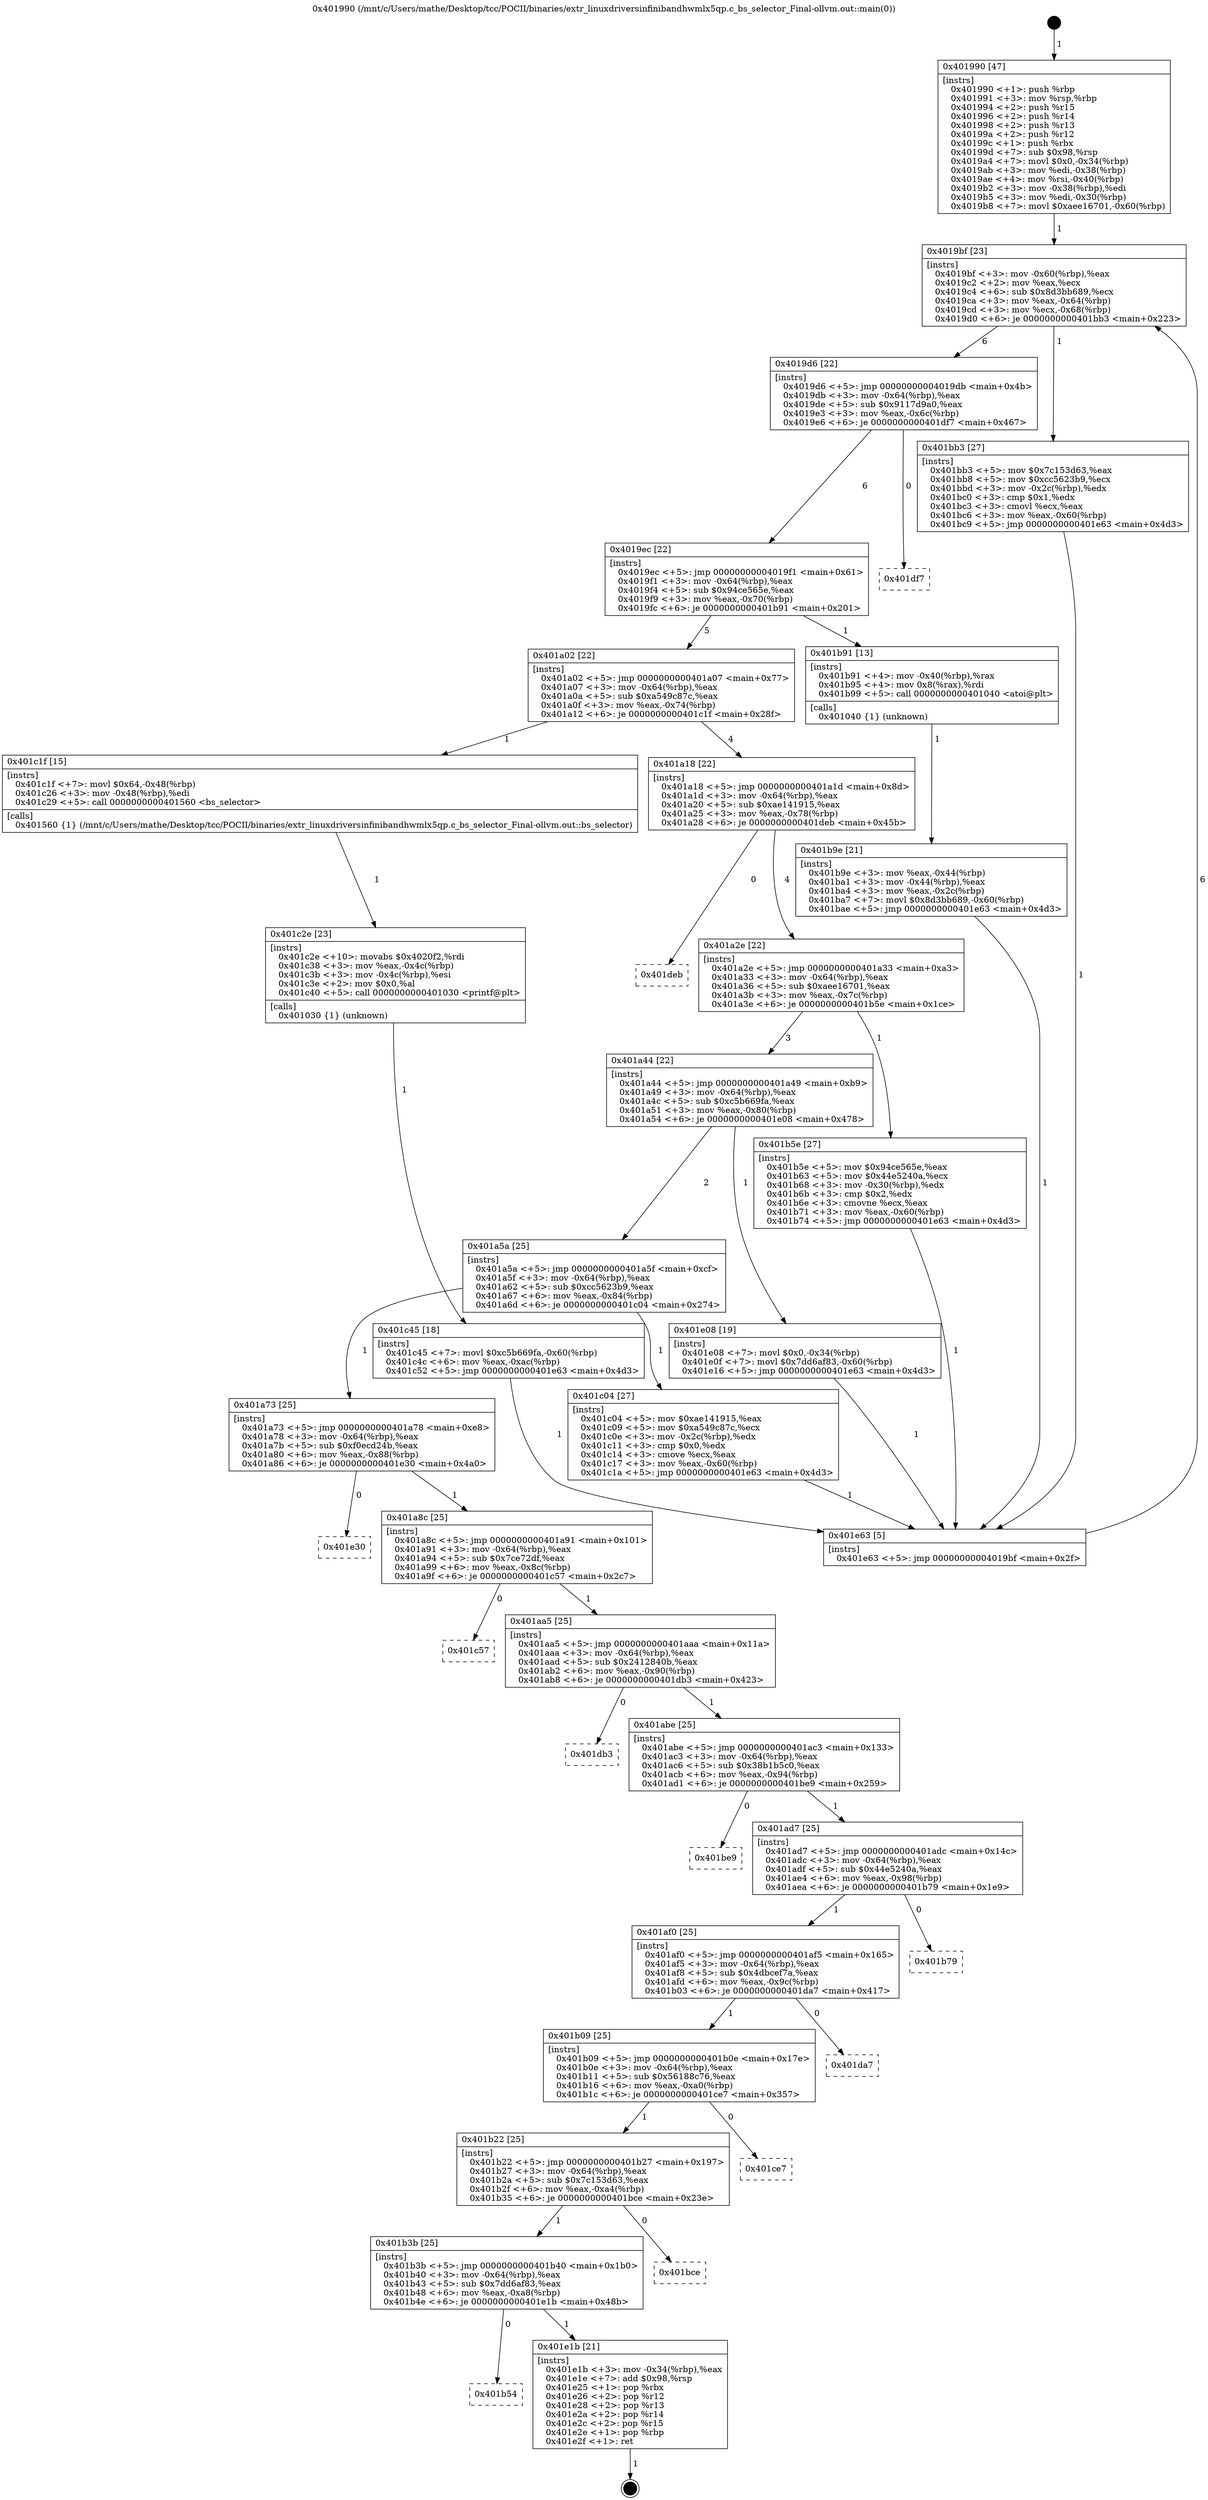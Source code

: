 digraph "0x401990" {
  label = "0x401990 (/mnt/c/Users/mathe/Desktop/tcc/POCII/binaries/extr_linuxdriversinfinibandhwmlx5qp.c_bs_selector_Final-ollvm.out::main(0))"
  labelloc = "t"
  node[shape=record]

  Entry [label="",width=0.3,height=0.3,shape=circle,fillcolor=black,style=filled]
  "0x4019bf" [label="{
     0x4019bf [23]\l
     | [instrs]\l
     &nbsp;&nbsp;0x4019bf \<+3\>: mov -0x60(%rbp),%eax\l
     &nbsp;&nbsp;0x4019c2 \<+2\>: mov %eax,%ecx\l
     &nbsp;&nbsp;0x4019c4 \<+6\>: sub $0x8d3bb689,%ecx\l
     &nbsp;&nbsp;0x4019ca \<+3\>: mov %eax,-0x64(%rbp)\l
     &nbsp;&nbsp;0x4019cd \<+3\>: mov %ecx,-0x68(%rbp)\l
     &nbsp;&nbsp;0x4019d0 \<+6\>: je 0000000000401bb3 \<main+0x223\>\l
  }"]
  "0x401bb3" [label="{
     0x401bb3 [27]\l
     | [instrs]\l
     &nbsp;&nbsp;0x401bb3 \<+5\>: mov $0x7c153d63,%eax\l
     &nbsp;&nbsp;0x401bb8 \<+5\>: mov $0xcc5623b9,%ecx\l
     &nbsp;&nbsp;0x401bbd \<+3\>: mov -0x2c(%rbp),%edx\l
     &nbsp;&nbsp;0x401bc0 \<+3\>: cmp $0x1,%edx\l
     &nbsp;&nbsp;0x401bc3 \<+3\>: cmovl %ecx,%eax\l
     &nbsp;&nbsp;0x401bc6 \<+3\>: mov %eax,-0x60(%rbp)\l
     &nbsp;&nbsp;0x401bc9 \<+5\>: jmp 0000000000401e63 \<main+0x4d3\>\l
  }"]
  "0x4019d6" [label="{
     0x4019d6 [22]\l
     | [instrs]\l
     &nbsp;&nbsp;0x4019d6 \<+5\>: jmp 00000000004019db \<main+0x4b\>\l
     &nbsp;&nbsp;0x4019db \<+3\>: mov -0x64(%rbp),%eax\l
     &nbsp;&nbsp;0x4019de \<+5\>: sub $0x9117d9a0,%eax\l
     &nbsp;&nbsp;0x4019e3 \<+3\>: mov %eax,-0x6c(%rbp)\l
     &nbsp;&nbsp;0x4019e6 \<+6\>: je 0000000000401df7 \<main+0x467\>\l
  }"]
  Exit [label="",width=0.3,height=0.3,shape=circle,fillcolor=black,style=filled,peripheries=2]
  "0x401df7" [label="{
     0x401df7\l
  }", style=dashed]
  "0x4019ec" [label="{
     0x4019ec [22]\l
     | [instrs]\l
     &nbsp;&nbsp;0x4019ec \<+5\>: jmp 00000000004019f1 \<main+0x61\>\l
     &nbsp;&nbsp;0x4019f1 \<+3\>: mov -0x64(%rbp),%eax\l
     &nbsp;&nbsp;0x4019f4 \<+5\>: sub $0x94ce565e,%eax\l
     &nbsp;&nbsp;0x4019f9 \<+3\>: mov %eax,-0x70(%rbp)\l
     &nbsp;&nbsp;0x4019fc \<+6\>: je 0000000000401b91 \<main+0x201\>\l
  }"]
  "0x401b54" [label="{
     0x401b54\l
  }", style=dashed]
  "0x401b91" [label="{
     0x401b91 [13]\l
     | [instrs]\l
     &nbsp;&nbsp;0x401b91 \<+4\>: mov -0x40(%rbp),%rax\l
     &nbsp;&nbsp;0x401b95 \<+4\>: mov 0x8(%rax),%rdi\l
     &nbsp;&nbsp;0x401b99 \<+5\>: call 0000000000401040 \<atoi@plt\>\l
     | [calls]\l
     &nbsp;&nbsp;0x401040 \{1\} (unknown)\l
  }"]
  "0x401a02" [label="{
     0x401a02 [22]\l
     | [instrs]\l
     &nbsp;&nbsp;0x401a02 \<+5\>: jmp 0000000000401a07 \<main+0x77\>\l
     &nbsp;&nbsp;0x401a07 \<+3\>: mov -0x64(%rbp),%eax\l
     &nbsp;&nbsp;0x401a0a \<+5\>: sub $0xa549c87c,%eax\l
     &nbsp;&nbsp;0x401a0f \<+3\>: mov %eax,-0x74(%rbp)\l
     &nbsp;&nbsp;0x401a12 \<+6\>: je 0000000000401c1f \<main+0x28f\>\l
  }"]
  "0x401e1b" [label="{
     0x401e1b [21]\l
     | [instrs]\l
     &nbsp;&nbsp;0x401e1b \<+3\>: mov -0x34(%rbp),%eax\l
     &nbsp;&nbsp;0x401e1e \<+7\>: add $0x98,%rsp\l
     &nbsp;&nbsp;0x401e25 \<+1\>: pop %rbx\l
     &nbsp;&nbsp;0x401e26 \<+2\>: pop %r12\l
     &nbsp;&nbsp;0x401e28 \<+2\>: pop %r13\l
     &nbsp;&nbsp;0x401e2a \<+2\>: pop %r14\l
     &nbsp;&nbsp;0x401e2c \<+2\>: pop %r15\l
     &nbsp;&nbsp;0x401e2e \<+1\>: pop %rbp\l
     &nbsp;&nbsp;0x401e2f \<+1\>: ret\l
  }"]
  "0x401c1f" [label="{
     0x401c1f [15]\l
     | [instrs]\l
     &nbsp;&nbsp;0x401c1f \<+7\>: movl $0x64,-0x48(%rbp)\l
     &nbsp;&nbsp;0x401c26 \<+3\>: mov -0x48(%rbp),%edi\l
     &nbsp;&nbsp;0x401c29 \<+5\>: call 0000000000401560 \<bs_selector\>\l
     | [calls]\l
     &nbsp;&nbsp;0x401560 \{1\} (/mnt/c/Users/mathe/Desktop/tcc/POCII/binaries/extr_linuxdriversinfinibandhwmlx5qp.c_bs_selector_Final-ollvm.out::bs_selector)\l
  }"]
  "0x401a18" [label="{
     0x401a18 [22]\l
     | [instrs]\l
     &nbsp;&nbsp;0x401a18 \<+5\>: jmp 0000000000401a1d \<main+0x8d\>\l
     &nbsp;&nbsp;0x401a1d \<+3\>: mov -0x64(%rbp),%eax\l
     &nbsp;&nbsp;0x401a20 \<+5\>: sub $0xae141915,%eax\l
     &nbsp;&nbsp;0x401a25 \<+3\>: mov %eax,-0x78(%rbp)\l
     &nbsp;&nbsp;0x401a28 \<+6\>: je 0000000000401deb \<main+0x45b\>\l
  }"]
  "0x401b3b" [label="{
     0x401b3b [25]\l
     | [instrs]\l
     &nbsp;&nbsp;0x401b3b \<+5\>: jmp 0000000000401b40 \<main+0x1b0\>\l
     &nbsp;&nbsp;0x401b40 \<+3\>: mov -0x64(%rbp),%eax\l
     &nbsp;&nbsp;0x401b43 \<+5\>: sub $0x7dd6af83,%eax\l
     &nbsp;&nbsp;0x401b48 \<+6\>: mov %eax,-0xa8(%rbp)\l
     &nbsp;&nbsp;0x401b4e \<+6\>: je 0000000000401e1b \<main+0x48b\>\l
  }"]
  "0x401deb" [label="{
     0x401deb\l
  }", style=dashed]
  "0x401a2e" [label="{
     0x401a2e [22]\l
     | [instrs]\l
     &nbsp;&nbsp;0x401a2e \<+5\>: jmp 0000000000401a33 \<main+0xa3\>\l
     &nbsp;&nbsp;0x401a33 \<+3\>: mov -0x64(%rbp),%eax\l
     &nbsp;&nbsp;0x401a36 \<+5\>: sub $0xaee16701,%eax\l
     &nbsp;&nbsp;0x401a3b \<+3\>: mov %eax,-0x7c(%rbp)\l
     &nbsp;&nbsp;0x401a3e \<+6\>: je 0000000000401b5e \<main+0x1ce\>\l
  }"]
  "0x401bce" [label="{
     0x401bce\l
  }", style=dashed]
  "0x401b5e" [label="{
     0x401b5e [27]\l
     | [instrs]\l
     &nbsp;&nbsp;0x401b5e \<+5\>: mov $0x94ce565e,%eax\l
     &nbsp;&nbsp;0x401b63 \<+5\>: mov $0x44e5240a,%ecx\l
     &nbsp;&nbsp;0x401b68 \<+3\>: mov -0x30(%rbp),%edx\l
     &nbsp;&nbsp;0x401b6b \<+3\>: cmp $0x2,%edx\l
     &nbsp;&nbsp;0x401b6e \<+3\>: cmovne %ecx,%eax\l
     &nbsp;&nbsp;0x401b71 \<+3\>: mov %eax,-0x60(%rbp)\l
     &nbsp;&nbsp;0x401b74 \<+5\>: jmp 0000000000401e63 \<main+0x4d3\>\l
  }"]
  "0x401a44" [label="{
     0x401a44 [22]\l
     | [instrs]\l
     &nbsp;&nbsp;0x401a44 \<+5\>: jmp 0000000000401a49 \<main+0xb9\>\l
     &nbsp;&nbsp;0x401a49 \<+3\>: mov -0x64(%rbp),%eax\l
     &nbsp;&nbsp;0x401a4c \<+5\>: sub $0xc5b669fa,%eax\l
     &nbsp;&nbsp;0x401a51 \<+3\>: mov %eax,-0x80(%rbp)\l
     &nbsp;&nbsp;0x401a54 \<+6\>: je 0000000000401e08 \<main+0x478\>\l
  }"]
  "0x401e63" [label="{
     0x401e63 [5]\l
     | [instrs]\l
     &nbsp;&nbsp;0x401e63 \<+5\>: jmp 00000000004019bf \<main+0x2f\>\l
  }"]
  "0x401990" [label="{
     0x401990 [47]\l
     | [instrs]\l
     &nbsp;&nbsp;0x401990 \<+1\>: push %rbp\l
     &nbsp;&nbsp;0x401991 \<+3\>: mov %rsp,%rbp\l
     &nbsp;&nbsp;0x401994 \<+2\>: push %r15\l
     &nbsp;&nbsp;0x401996 \<+2\>: push %r14\l
     &nbsp;&nbsp;0x401998 \<+2\>: push %r13\l
     &nbsp;&nbsp;0x40199a \<+2\>: push %r12\l
     &nbsp;&nbsp;0x40199c \<+1\>: push %rbx\l
     &nbsp;&nbsp;0x40199d \<+7\>: sub $0x98,%rsp\l
     &nbsp;&nbsp;0x4019a4 \<+7\>: movl $0x0,-0x34(%rbp)\l
     &nbsp;&nbsp;0x4019ab \<+3\>: mov %edi,-0x38(%rbp)\l
     &nbsp;&nbsp;0x4019ae \<+4\>: mov %rsi,-0x40(%rbp)\l
     &nbsp;&nbsp;0x4019b2 \<+3\>: mov -0x38(%rbp),%edi\l
     &nbsp;&nbsp;0x4019b5 \<+3\>: mov %edi,-0x30(%rbp)\l
     &nbsp;&nbsp;0x4019b8 \<+7\>: movl $0xaee16701,-0x60(%rbp)\l
  }"]
  "0x401b9e" [label="{
     0x401b9e [21]\l
     | [instrs]\l
     &nbsp;&nbsp;0x401b9e \<+3\>: mov %eax,-0x44(%rbp)\l
     &nbsp;&nbsp;0x401ba1 \<+3\>: mov -0x44(%rbp),%eax\l
     &nbsp;&nbsp;0x401ba4 \<+3\>: mov %eax,-0x2c(%rbp)\l
     &nbsp;&nbsp;0x401ba7 \<+7\>: movl $0x8d3bb689,-0x60(%rbp)\l
     &nbsp;&nbsp;0x401bae \<+5\>: jmp 0000000000401e63 \<main+0x4d3\>\l
  }"]
  "0x401b22" [label="{
     0x401b22 [25]\l
     | [instrs]\l
     &nbsp;&nbsp;0x401b22 \<+5\>: jmp 0000000000401b27 \<main+0x197\>\l
     &nbsp;&nbsp;0x401b27 \<+3\>: mov -0x64(%rbp),%eax\l
     &nbsp;&nbsp;0x401b2a \<+5\>: sub $0x7c153d63,%eax\l
     &nbsp;&nbsp;0x401b2f \<+6\>: mov %eax,-0xa4(%rbp)\l
     &nbsp;&nbsp;0x401b35 \<+6\>: je 0000000000401bce \<main+0x23e\>\l
  }"]
  "0x401e08" [label="{
     0x401e08 [19]\l
     | [instrs]\l
     &nbsp;&nbsp;0x401e08 \<+7\>: movl $0x0,-0x34(%rbp)\l
     &nbsp;&nbsp;0x401e0f \<+7\>: movl $0x7dd6af83,-0x60(%rbp)\l
     &nbsp;&nbsp;0x401e16 \<+5\>: jmp 0000000000401e63 \<main+0x4d3\>\l
  }"]
  "0x401a5a" [label="{
     0x401a5a [25]\l
     | [instrs]\l
     &nbsp;&nbsp;0x401a5a \<+5\>: jmp 0000000000401a5f \<main+0xcf\>\l
     &nbsp;&nbsp;0x401a5f \<+3\>: mov -0x64(%rbp),%eax\l
     &nbsp;&nbsp;0x401a62 \<+5\>: sub $0xcc5623b9,%eax\l
     &nbsp;&nbsp;0x401a67 \<+6\>: mov %eax,-0x84(%rbp)\l
     &nbsp;&nbsp;0x401a6d \<+6\>: je 0000000000401c04 \<main+0x274\>\l
  }"]
  "0x401ce7" [label="{
     0x401ce7\l
  }", style=dashed]
  "0x401c04" [label="{
     0x401c04 [27]\l
     | [instrs]\l
     &nbsp;&nbsp;0x401c04 \<+5\>: mov $0xae141915,%eax\l
     &nbsp;&nbsp;0x401c09 \<+5\>: mov $0xa549c87c,%ecx\l
     &nbsp;&nbsp;0x401c0e \<+3\>: mov -0x2c(%rbp),%edx\l
     &nbsp;&nbsp;0x401c11 \<+3\>: cmp $0x0,%edx\l
     &nbsp;&nbsp;0x401c14 \<+3\>: cmove %ecx,%eax\l
     &nbsp;&nbsp;0x401c17 \<+3\>: mov %eax,-0x60(%rbp)\l
     &nbsp;&nbsp;0x401c1a \<+5\>: jmp 0000000000401e63 \<main+0x4d3\>\l
  }"]
  "0x401a73" [label="{
     0x401a73 [25]\l
     | [instrs]\l
     &nbsp;&nbsp;0x401a73 \<+5\>: jmp 0000000000401a78 \<main+0xe8\>\l
     &nbsp;&nbsp;0x401a78 \<+3\>: mov -0x64(%rbp),%eax\l
     &nbsp;&nbsp;0x401a7b \<+5\>: sub $0xf0ecd24b,%eax\l
     &nbsp;&nbsp;0x401a80 \<+6\>: mov %eax,-0x88(%rbp)\l
     &nbsp;&nbsp;0x401a86 \<+6\>: je 0000000000401e30 \<main+0x4a0\>\l
  }"]
  "0x401c2e" [label="{
     0x401c2e [23]\l
     | [instrs]\l
     &nbsp;&nbsp;0x401c2e \<+10\>: movabs $0x4020f2,%rdi\l
     &nbsp;&nbsp;0x401c38 \<+3\>: mov %eax,-0x4c(%rbp)\l
     &nbsp;&nbsp;0x401c3b \<+3\>: mov -0x4c(%rbp),%esi\l
     &nbsp;&nbsp;0x401c3e \<+2\>: mov $0x0,%al\l
     &nbsp;&nbsp;0x401c40 \<+5\>: call 0000000000401030 \<printf@plt\>\l
     | [calls]\l
     &nbsp;&nbsp;0x401030 \{1\} (unknown)\l
  }"]
  "0x401c45" [label="{
     0x401c45 [18]\l
     | [instrs]\l
     &nbsp;&nbsp;0x401c45 \<+7\>: movl $0xc5b669fa,-0x60(%rbp)\l
     &nbsp;&nbsp;0x401c4c \<+6\>: mov %eax,-0xac(%rbp)\l
     &nbsp;&nbsp;0x401c52 \<+5\>: jmp 0000000000401e63 \<main+0x4d3\>\l
  }"]
  "0x401b09" [label="{
     0x401b09 [25]\l
     | [instrs]\l
     &nbsp;&nbsp;0x401b09 \<+5\>: jmp 0000000000401b0e \<main+0x17e\>\l
     &nbsp;&nbsp;0x401b0e \<+3\>: mov -0x64(%rbp),%eax\l
     &nbsp;&nbsp;0x401b11 \<+5\>: sub $0x56188c76,%eax\l
     &nbsp;&nbsp;0x401b16 \<+6\>: mov %eax,-0xa0(%rbp)\l
     &nbsp;&nbsp;0x401b1c \<+6\>: je 0000000000401ce7 \<main+0x357\>\l
  }"]
  "0x401e30" [label="{
     0x401e30\l
  }", style=dashed]
  "0x401a8c" [label="{
     0x401a8c [25]\l
     | [instrs]\l
     &nbsp;&nbsp;0x401a8c \<+5\>: jmp 0000000000401a91 \<main+0x101\>\l
     &nbsp;&nbsp;0x401a91 \<+3\>: mov -0x64(%rbp),%eax\l
     &nbsp;&nbsp;0x401a94 \<+5\>: sub $0x7ce72df,%eax\l
     &nbsp;&nbsp;0x401a99 \<+6\>: mov %eax,-0x8c(%rbp)\l
     &nbsp;&nbsp;0x401a9f \<+6\>: je 0000000000401c57 \<main+0x2c7\>\l
  }"]
  "0x401da7" [label="{
     0x401da7\l
  }", style=dashed]
  "0x401c57" [label="{
     0x401c57\l
  }", style=dashed]
  "0x401aa5" [label="{
     0x401aa5 [25]\l
     | [instrs]\l
     &nbsp;&nbsp;0x401aa5 \<+5\>: jmp 0000000000401aaa \<main+0x11a\>\l
     &nbsp;&nbsp;0x401aaa \<+3\>: mov -0x64(%rbp),%eax\l
     &nbsp;&nbsp;0x401aad \<+5\>: sub $0x2412840b,%eax\l
     &nbsp;&nbsp;0x401ab2 \<+6\>: mov %eax,-0x90(%rbp)\l
     &nbsp;&nbsp;0x401ab8 \<+6\>: je 0000000000401db3 \<main+0x423\>\l
  }"]
  "0x401af0" [label="{
     0x401af0 [25]\l
     | [instrs]\l
     &nbsp;&nbsp;0x401af0 \<+5\>: jmp 0000000000401af5 \<main+0x165\>\l
     &nbsp;&nbsp;0x401af5 \<+3\>: mov -0x64(%rbp),%eax\l
     &nbsp;&nbsp;0x401af8 \<+5\>: sub $0x4dbcef7a,%eax\l
     &nbsp;&nbsp;0x401afd \<+6\>: mov %eax,-0x9c(%rbp)\l
     &nbsp;&nbsp;0x401b03 \<+6\>: je 0000000000401da7 \<main+0x417\>\l
  }"]
  "0x401db3" [label="{
     0x401db3\l
  }", style=dashed]
  "0x401abe" [label="{
     0x401abe [25]\l
     | [instrs]\l
     &nbsp;&nbsp;0x401abe \<+5\>: jmp 0000000000401ac3 \<main+0x133\>\l
     &nbsp;&nbsp;0x401ac3 \<+3\>: mov -0x64(%rbp),%eax\l
     &nbsp;&nbsp;0x401ac6 \<+5\>: sub $0x38b1b5c0,%eax\l
     &nbsp;&nbsp;0x401acb \<+6\>: mov %eax,-0x94(%rbp)\l
     &nbsp;&nbsp;0x401ad1 \<+6\>: je 0000000000401be9 \<main+0x259\>\l
  }"]
  "0x401b79" [label="{
     0x401b79\l
  }", style=dashed]
  "0x401be9" [label="{
     0x401be9\l
  }", style=dashed]
  "0x401ad7" [label="{
     0x401ad7 [25]\l
     | [instrs]\l
     &nbsp;&nbsp;0x401ad7 \<+5\>: jmp 0000000000401adc \<main+0x14c\>\l
     &nbsp;&nbsp;0x401adc \<+3\>: mov -0x64(%rbp),%eax\l
     &nbsp;&nbsp;0x401adf \<+5\>: sub $0x44e5240a,%eax\l
     &nbsp;&nbsp;0x401ae4 \<+6\>: mov %eax,-0x98(%rbp)\l
     &nbsp;&nbsp;0x401aea \<+6\>: je 0000000000401b79 \<main+0x1e9\>\l
  }"]
  Entry -> "0x401990" [label=" 1"]
  "0x4019bf" -> "0x401bb3" [label=" 1"]
  "0x4019bf" -> "0x4019d6" [label=" 6"]
  "0x401e1b" -> Exit [label=" 1"]
  "0x4019d6" -> "0x401df7" [label=" 0"]
  "0x4019d6" -> "0x4019ec" [label=" 6"]
  "0x401b3b" -> "0x401b54" [label=" 0"]
  "0x4019ec" -> "0x401b91" [label=" 1"]
  "0x4019ec" -> "0x401a02" [label=" 5"]
  "0x401b3b" -> "0x401e1b" [label=" 1"]
  "0x401a02" -> "0x401c1f" [label=" 1"]
  "0x401a02" -> "0x401a18" [label=" 4"]
  "0x401b22" -> "0x401b3b" [label=" 1"]
  "0x401a18" -> "0x401deb" [label=" 0"]
  "0x401a18" -> "0x401a2e" [label=" 4"]
  "0x401b22" -> "0x401bce" [label=" 0"]
  "0x401a2e" -> "0x401b5e" [label=" 1"]
  "0x401a2e" -> "0x401a44" [label=" 3"]
  "0x401b5e" -> "0x401e63" [label=" 1"]
  "0x401990" -> "0x4019bf" [label=" 1"]
  "0x401e63" -> "0x4019bf" [label=" 6"]
  "0x401b91" -> "0x401b9e" [label=" 1"]
  "0x401b9e" -> "0x401e63" [label=" 1"]
  "0x401bb3" -> "0x401e63" [label=" 1"]
  "0x401b09" -> "0x401b22" [label=" 1"]
  "0x401a44" -> "0x401e08" [label=" 1"]
  "0x401a44" -> "0x401a5a" [label=" 2"]
  "0x401b09" -> "0x401ce7" [label=" 0"]
  "0x401a5a" -> "0x401c04" [label=" 1"]
  "0x401a5a" -> "0x401a73" [label=" 1"]
  "0x401c04" -> "0x401e63" [label=" 1"]
  "0x401c1f" -> "0x401c2e" [label=" 1"]
  "0x401c2e" -> "0x401c45" [label=" 1"]
  "0x401c45" -> "0x401e63" [label=" 1"]
  "0x401e08" -> "0x401e63" [label=" 1"]
  "0x401af0" -> "0x401b09" [label=" 1"]
  "0x401a73" -> "0x401e30" [label=" 0"]
  "0x401a73" -> "0x401a8c" [label=" 1"]
  "0x401af0" -> "0x401da7" [label=" 0"]
  "0x401a8c" -> "0x401c57" [label=" 0"]
  "0x401a8c" -> "0x401aa5" [label=" 1"]
  "0x401ad7" -> "0x401af0" [label=" 1"]
  "0x401aa5" -> "0x401db3" [label=" 0"]
  "0x401aa5" -> "0x401abe" [label=" 1"]
  "0x401ad7" -> "0x401b79" [label=" 0"]
  "0x401abe" -> "0x401be9" [label=" 0"]
  "0x401abe" -> "0x401ad7" [label=" 1"]
}
